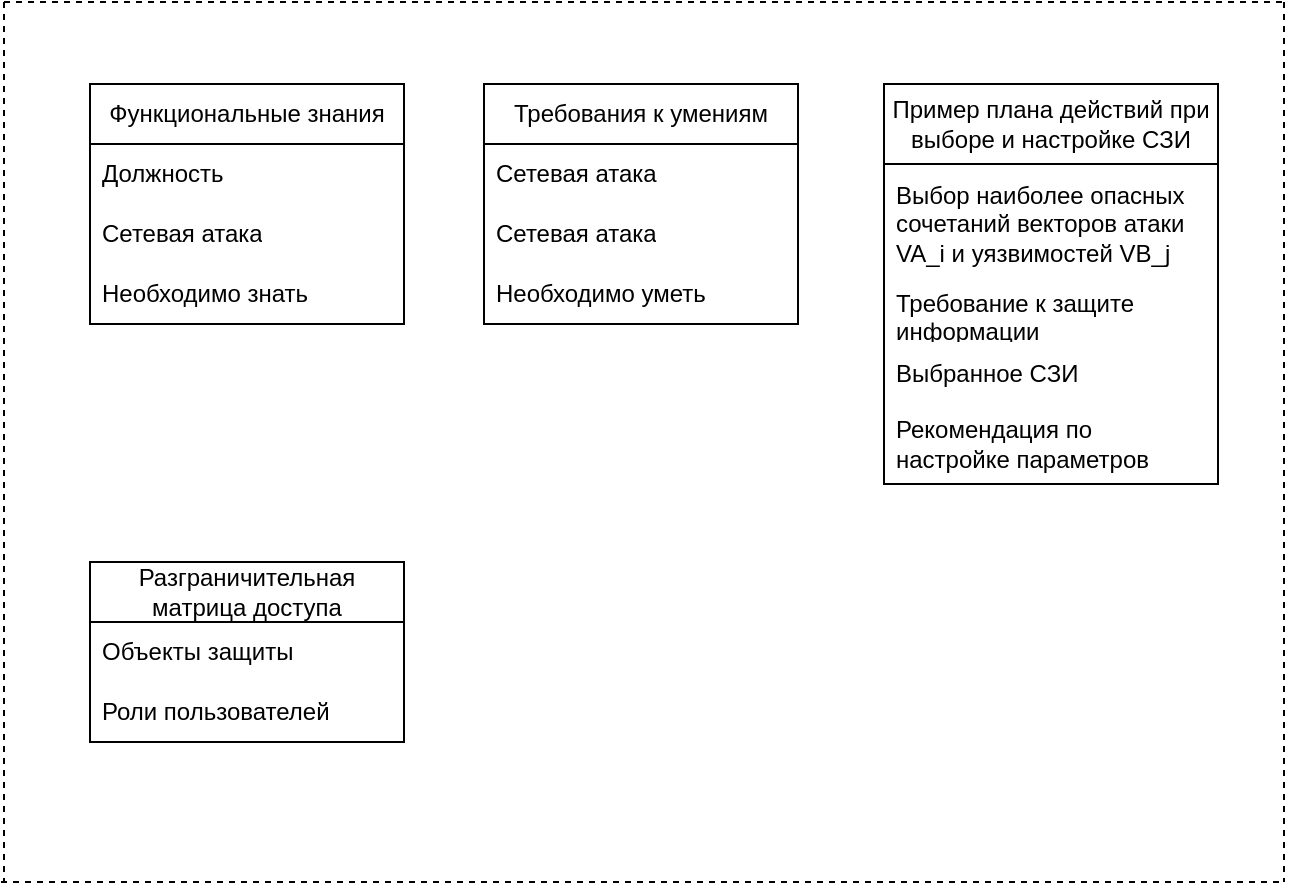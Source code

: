 <mxfile version="24.8.6">
  <diagram id="VJNp9SMhiBFH3zz6thaP" name="Страница — 1">
    <mxGraphModel dx="1290" dy="567" grid="1" gridSize="10" guides="1" tooltips="1" connect="1" arrows="1" fold="1" page="1" pageScale="1" pageWidth="827" pageHeight="1169" math="0" shadow="0">
      <root>
        <mxCell id="0" />
        <mxCell id="1" parent="0" />
        <mxCell id="SLR9skuEnzqDgRWrGx9L-1" value="" style="endArrow=none;dashed=1;html=1;rounded=0;" edge="1" parent="1">
          <mxGeometry width="50" height="50" relative="1" as="geometry">
            <mxPoint x="40" y="40" as="sourcePoint" />
            <mxPoint x="680" y="40" as="targetPoint" />
          </mxGeometry>
        </mxCell>
        <mxCell id="SLR9skuEnzqDgRWrGx9L-2" value="" style="endArrow=none;dashed=1;html=1;rounded=0;" edge="1" parent="1">
          <mxGeometry width="50" height="50" relative="1" as="geometry">
            <mxPoint x="38.5" y="480" as="sourcePoint" />
            <mxPoint x="678.5" y="480" as="targetPoint" />
          </mxGeometry>
        </mxCell>
        <mxCell id="SLR9skuEnzqDgRWrGx9L-3" value="" style="endArrow=none;dashed=1;html=1;rounded=0;" edge="1" parent="1">
          <mxGeometry width="50" height="50" relative="1" as="geometry">
            <mxPoint x="40" y="40" as="sourcePoint" />
            <mxPoint x="40" y="480" as="targetPoint" />
          </mxGeometry>
        </mxCell>
        <mxCell id="SLR9skuEnzqDgRWrGx9L-4" value="" style="endArrow=none;dashed=1;html=1;rounded=0;" edge="1" parent="1">
          <mxGeometry width="50" height="50" relative="1" as="geometry">
            <mxPoint x="680" y="40" as="sourcePoint" />
            <mxPoint x="680" y="480" as="targetPoint" />
          </mxGeometry>
        </mxCell>
        <mxCell id="SLR9skuEnzqDgRWrGx9L-5" value="Функциональные знания" style="swimlane;fontStyle=0;childLayout=stackLayout;horizontal=1;startSize=30;horizontalStack=0;resizeParent=1;resizeParentMax=0;resizeLast=0;collapsible=1;marginBottom=0;whiteSpace=wrap;html=1;" vertex="1" parent="1">
          <mxGeometry x="83" y="81" width="157" height="120" as="geometry" />
        </mxCell>
        <mxCell id="SLR9skuEnzqDgRWrGx9L-6" value="Должность" style="text;strokeColor=none;fillColor=none;align=left;verticalAlign=middle;spacingLeft=4;spacingRight=4;overflow=hidden;points=[[0,0.5],[1,0.5]];portConstraint=eastwest;rotatable=0;whiteSpace=wrap;html=1;" vertex="1" parent="SLR9skuEnzqDgRWrGx9L-5">
          <mxGeometry y="30" width="157" height="30" as="geometry" />
        </mxCell>
        <mxCell id="SLR9skuEnzqDgRWrGx9L-7" value="Сетевая атака" style="text;strokeColor=none;fillColor=none;align=left;verticalAlign=middle;spacingLeft=4;spacingRight=4;overflow=hidden;points=[[0,0.5],[1,0.5]];portConstraint=eastwest;rotatable=0;whiteSpace=wrap;html=1;" vertex="1" parent="SLR9skuEnzqDgRWrGx9L-5">
          <mxGeometry y="60" width="157" height="30" as="geometry" />
        </mxCell>
        <mxCell id="SLR9skuEnzqDgRWrGx9L-8" value="Необходимо знать&amp;nbsp;" style="text;strokeColor=none;fillColor=none;align=left;verticalAlign=middle;spacingLeft=4;spacingRight=4;overflow=hidden;points=[[0,0.5],[1,0.5]];portConstraint=eastwest;rotatable=0;whiteSpace=wrap;html=1;" vertex="1" parent="SLR9skuEnzqDgRWrGx9L-5">
          <mxGeometry y="90" width="157" height="30" as="geometry" />
        </mxCell>
        <mxCell id="SLR9skuEnzqDgRWrGx9L-9" value="Пример плана действий при выборе и настройке СЗИ" style="swimlane;fontStyle=0;childLayout=stackLayout;horizontal=1;startSize=40;horizontalStack=0;resizeParent=1;resizeParentMax=0;resizeLast=0;collapsible=1;marginBottom=0;whiteSpace=wrap;html=1;" vertex="1" parent="1">
          <mxGeometry x="480" y="81" width="167" height="200" as="geometry" />
        </mxCell>
        <mxCell id="SLR9skuEnzqDgRWrGx9L-10" value="Выбор наиболее опасных сочетаний векторов атаки VA_i и уязвимостей VB_j&amp;nbsp;" style="text;strokeColor=none;fillColor=none;align=left;verticalAlign=middle;spacingLeft=4;spacingRight=4;overflow=hidden;points=[[0,0.5],[1,0.5]];portConstraint=eastwest;rotatable=0;whiteSpace=wrap;html=1;" vertex="1" parent="SLR9skuEnzqDgRWrGx9L-9">
          <mxGeometry y="40" width="167" height="60" as="geometry" />
        </mxCell>
        <mxCell id="SLR9skuEnzqDgRWrGx9L-11" value="Требование к защите информации" style="text;strokeColor=none;fillColor=none;align=left;verticalAlign=middle;spacingLeft=4;spacingRight=4;overflow=hidden;points=[[0,0.5],[1,0.5]];portConstraint=eastwest;rotatable=0;whiteSpace=wrap;html=1;" vertex="1" parent="SLR9skuEnzqDgRWrGx9L-9">
          <mxGeometry y="100" width="167" height="30" as="geometry" />
        </mxCell>
        <mxCell id="SLR9skuEnzqDgRWrGx9L-12" value="Выбранное СЗИ" style="text;strokeColor=none;fillColor=none;align=left;verticalAlign=middle;spacingLeft=4;spacingRight=4;overflow=hidden;points=[[0,0.5],[1,0.5]];portConstraint=eastwest;rotatable=0;whiteSpace=wrap;html=1;" vertex="1" parent="SLR9skuEnzqDgRWrGx9L-9">
          <mxGeometry y="130" width="167" height="30" as="geometry" />
        </mxCell>
        <mxCell id="SLR9skuEnzqDgRWrGx9L-13" value="Рекомендация по настройке параметров" style="text;strokeColor=none;fillColor=none;align=left;verticalAlign=middle;spacingLeft=4;spacingRight=4;overflow=hidden;points=[[0,0.5],[1,0.5]];portConstraint=eastwest;rotatable=0;whiteSpace=wrap;html=1;" vertex="1" parent="SLR9skuEnzqDgRWrGx9L-9">
          <mxGeometry y="160" width="167" height="40" as="geometry" />
        </mxCell>
        <mxCell id="SLR9skuEnzqDgRWrGx9L-14" value="Разграничительная матрица доступа" style="swimlane;fontStyle=0;childLayout=stackLayout;horizontal=1;startSize=30;horizontalStack=0;resizeParent=1;resizeParentMax=0;resizeLast=0;collapsible=1;marginBottom=0;whiteSpace=wrap;html=1;" vertex="1" parent="1">
          <mxGeometry x="83" y="320" width="157" height="90" as="geometry" />
        </mxCell>
        <mxCell id="SLR9skuEnzqDgRWrGx9L-15" value="Объекты защиты" style="text;strokeColor=none;fillColor=none;align=left;verticalAlign=middle;spacingLeft=4;spacingRight=4;overflow=hidden;points=[[0,0.5],[1,0.5]];portConstraint=eastwest;rotatable=0;whiteSpace=wrap;html=1;" vertex="1" parent="SLR9skuEnzqDgRWrGx9L-14">
          <mxGeometry y="30" width="157" height="30" as="geometry" />
        </mxCell>
        <mxCell id="SLR9skuEnzqDgRWrGx9L-16" value="Роли пользователей" style="text;strokeColor=none;fillColor=none;align=left;verticalAlign=middle;spacingLeft=4;spacingRight=4;overflow=hidden;points=[[0,0.5],[1,0.5]];portConstraint=eastwest;rotatable=0;whiteSpace=wrap;html=1;" vertex="1" parent="SLR9skuEnzqDgRWrGx9L-14">
          <mxGeometry y="60" width="157" height="30" as="geometry" />
        </mxCell>
        <mxCell id="SLR9skuEnzqDgRWrGx9L-24" value="Требования к умениям" style="swimlane;fontStyle=0;childLayout=stackLayout;horizontal=1;startSize=30;horizontalStack=0;resizeParent=1;resizeParentMax=0;resizeLast=0;collapsible=1;marginBottom=0;whiteSpace=wrap;html=1;" vertex="1" parent="1">
          <mxGeometry x="280" y="81" width="157" height="120" as="geometry" />
        </mxCell>
        <mxCell id="SLR9skuEnzqDgRWrGx9L-25" value="Сетевая атака&amp;nbsp;" style="text;strokeColor=none;fillColor=none;align=left;verticalAlign=middle;spacingLeft=4;spacingRight=4;overflow=hidden;points=[[0,0.5],[1,0.5]];portConstraint=eastwest;rotatable=0;whiteSpace=wrap;html=1;" vertex="1" parent="SLR9skuEnzqDgRWrGx9L-24">
          <mxGeometry y="30" width="157" height="30" as="geometry" />
        </mxCell>
        <mxCell id="SLR9skuEnzqDgRWrGx9L-26" value="Сетевая атака" style="text;strokeColor=none;fillColor=none;align=left;verticalAlign=middle;spacingLeft=4;spacingRight=4;overflow=hidden;points=[[0,0.5],[1,0.5]];portConstraint=eastwest;rotatable=0;whiteSpace=wrap;html=1;" vertex="1" parent="SLR9skuEnzqDgRWrGx9L-24">
          <mxGeometry y="60" width="157" height="30" as="geometry" />
        </mxCell>
        <mxCell id="SLR9skuEnzqDgRWrGx9L-27" value="Необходимо уметь&amp;nbsp;" style="text;strokeColor=none;fillColor=none;align=left;verticalAlign=middle;spacingLeft=4;spacingRight=4;overflow=hidden;points=[[0,0.5],[1,0.5]];portConstraint=eastwest;rotatable=0;whiteSpace=wrap;html=1;" vertex="1" parent="SLR9skuEnzqDgRWrGx9L-24">
          <mxGeometry y="90" width="157" height="30" as="geometry" />
        </mxCell>
      </root>
    </mxGraphModel>
  </diagram>
</mxfile>
